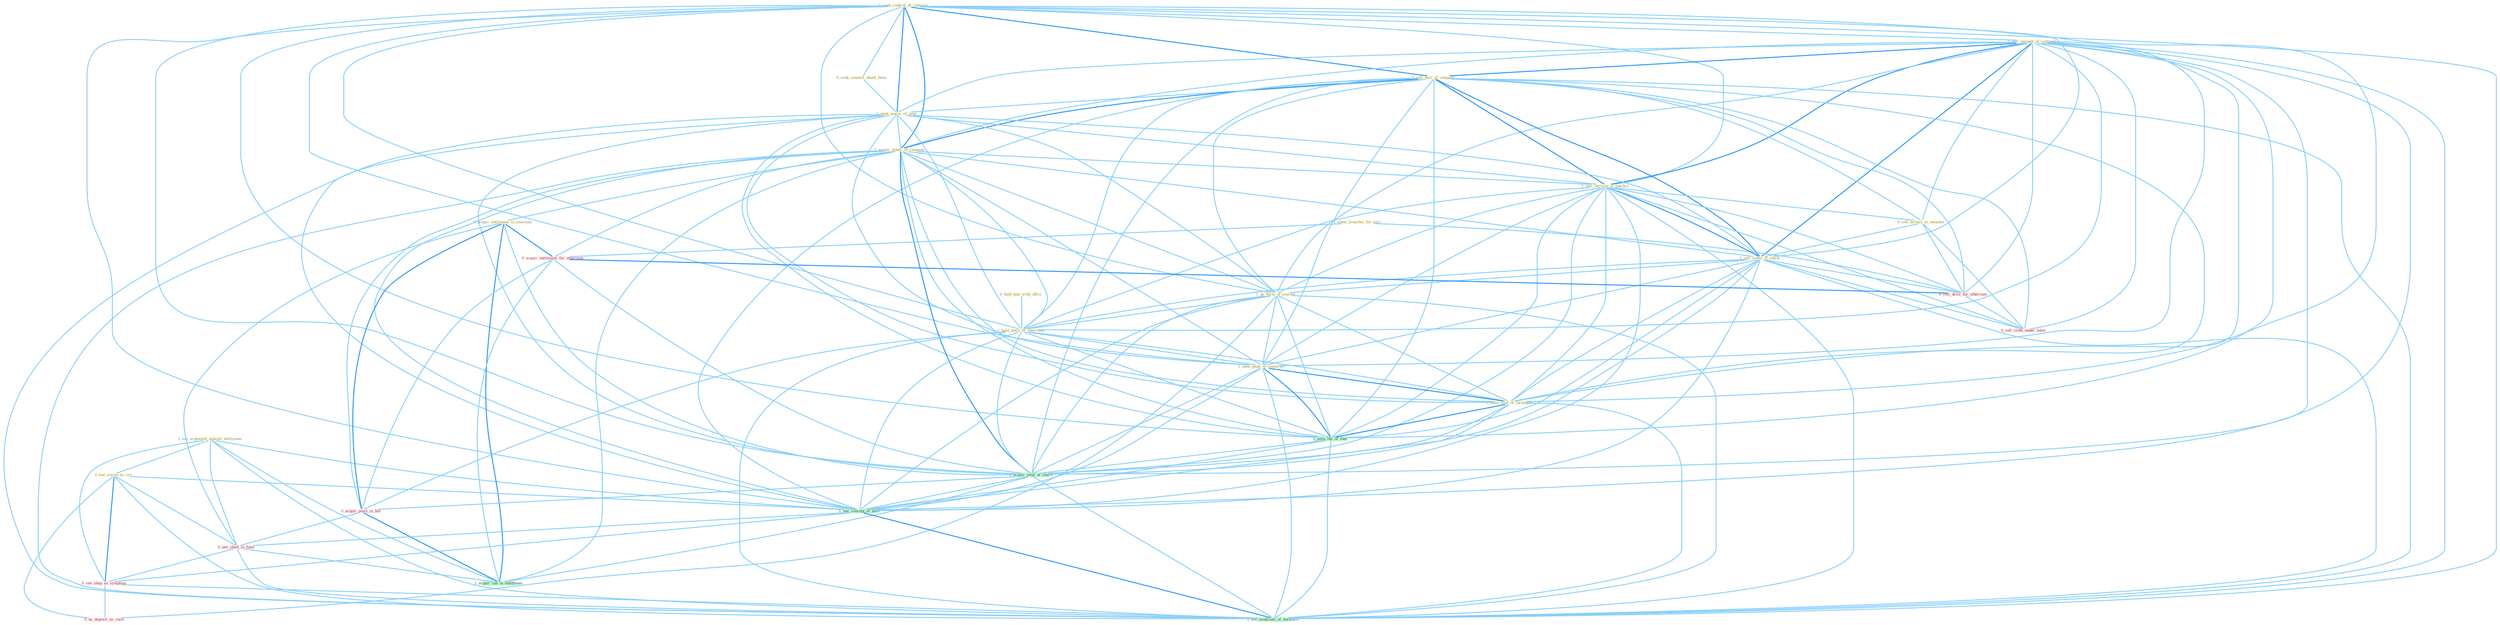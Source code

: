 Graph G{ 
    node
    [shape=polygon,style=filled,width=.5,height=.06,color="#BDFCC9",fixedsize=true,fontsize=4,
    fontcolor="#2f4f4f"];
    {node
    [color="#ffffe0", fontcolor="#8b7d6b"] "1_seek_control_of_compani " "1_sell_amount_of_contract " "1_sell_part_of_compani " "0_seek_counsel_about_them " "1_seek_major_of_seat " "1_acquir_hundr_of_compani " "1_seem_franchis_for_seri " "1_sell_version_of_machin " "0_sell_access_to_member " "1_sell_some_of_check " "0_hold_talk_with_offici " "1_us_form_of_journal " "1_see_argument_against_entitynam " "0_acquir_entitynam_in_yearnum " "1_hold_posit_of_chairman " "1_seen_peak_of_construct " "1_seen_case_of_incompet " "0_see_vision_as_cry "}
{node [color="#fff0f5", fontcolor="#b22222"] "0_acquir_entitynam_for_othernum " "0_sell_divis_for_othernum " "0_sell_cloth_under_label " "0_acquir_posit_in_bid " "0_see_chief_in_futur " "0_see_shop_as_symptom " "0_us_deposit_as_cach "}
edge [color="#B0E2FF"];

	"1_seek_control_of_compani " -- "1_sell_amount_of_contract " [w="1", color="#87cefa" ];
	"1_seek_control_of_compani " -- "1_sell_part_of_compani " [w="2", color="#1e90ff" , len=0.8];
	"1_seek_control_of_compani " -- "0_seek_counsel_about_them " [w="1", color="#87cefa" ];
	"1_seek_control_of_compani " -- "1_seek_major_of_seat " [w="2", color="#1e90ff" , len=0.8];
	"1_seek_control_of_compani " -- "1_acquir_hundr_of_compani " [w="2", color="#1e90ff" , len=0.8];
	"1_seek_control_of_compani " -- "1_sell_version_of_machin " [w="1", color="#87cefa" ];
	"1_seek_control_of_compani " -- "1_sell_some_of_check " [w="1", color="#87cefa" ];
	"1_seek_control_of_compani " -- "1_us_form_of_journal " [w="1", color="#87cefa" ];
	"1_seek_control_of_compani " -- "1_hold_posit_of_chairman " [w="1", color="#87cefa" ];
	"1_seek_control_of_compani " -- "1_seen_peak_of_construct " [w="1", color="#87cefa" ];
	"1_seek_control_of_compani " -- "1_seen_case_of_incompet " [w="1", color="#87cefa" ];
	"1_seek_control_of_compani " -- "1_seen_the_of_that " [w="1", color="#87cefa" ];
	"1_seek_control_of_compani " -- "1_acquir_total_of_share " [w="1", color="#87cefa" ];
	"1_seek_control_of_compani " -- "1_see_concept_of_both " [w="1", color="#87cefa" ];
	"1_seek_control_of_compani " -- "1_see_modicum_of_normalci " [w="1", color="#87cefa" ];
	"1_sell_amount_of_contract " -- "1_sell_part_of_compani " [w="2", color="#1e90ff" , len=0.8];
	"1_sell_amount_of_contract " -- "1_seek_major_of_seat " [w="1", color="#87cefa" ];
	"1_sell_amount_of_contract " -- "1_acquir_hundr_of_compani " [w="1", color="#87cefa" ];
	"1_sell_amount_of_contract " -- "1_sell_version_of_machin " [w="2", color="#1e90ff" , len=0.8];
	"1_sell_amount_of_contract " -- "0_sell_access_to_member " [w="1", color="#87cefa" ];
	"1_sell_amount_of_contract " -- "1_sell_some_of_check " [w="2", color="#1e90ff" , len=0.8];
	"1_sell_amount_of_contract " -- "1_us_form_of_journal " [w="1", color="#87cefa" ];
	"1_sell_amount_of_contract " -- "1_hold_posit_of_chairman " [w="1", color="#87cefa" ];
	"1_sell_amount_of_contract " -- "1_seen_peak_of_construct " [w="1", color="#87cefa" ];
	"1_sell_amount_of_contract " -- "1_seen_case_of_incompet " [w="1", color="#87cefa" ];
	"1_sell_amount_of_contract " -- "1_seen_the_of_that " [w="1", color="#87cefa" ];
	"1_sell_amount_of_contract " -- "0_sell_divis_for_othernum " [w="1", color="#87cefa" ];
	"1_sell_amount_of_contract " -- "1_acquir_total_of_share " [w="1", color="#87cefa" ];
	"1_sell_amount_of_contract " -- "0_sell_cloth_under_label " [w="1", color="#87cefa" ];
	"1_sell_amount_of_contract " -- "1_see_concept_of_both " [w="1", color="#87cefa" ];
	"1_sell_amount_of_contract " -- "1_see_modicum_of_normalci " [w="1", color="#87cefa" ];
	"1_sell_part_of_compani " -- "1_seek_major_of_seat " [w="1", color="#87cefa" ];
	"1_sell_part_of_compani " -- "1_acquir_hundr_of_compani " [w="2", color="#1e90ff" , len=0.8];
	"1_sell_part_of_compani " -- "1_sell_version_of_machin " [w="2", color="#1e90ff" , len=0.8];
	"1_sell_part_of_compani " -- "0_sell_access_to_member " [w="1", color="#87cefa" ];
	"1_sell_part_of_compani " -- "1_sell_some_of_check " [w="2", color="#1e90ff" , len=0.8];
	"1_sell_part_of_compani " -- "1_us_form_of_journal " [w="1", color="#87cefa" ];
	"1_sell_part_of_compani " -- "1_hold_posit_of_chairman " [w="1", color="#87cefa" ];
	"1_sell_part_of_compani " -- "1_seen_peak_of_construct " [w="1", color="#87cefa" ];
	"1_sell_part_of_compani " -- "1_seen_case_of_incompet " [w="1", color="#87cefa" ];
	"1_sell_part_of_compani " -- "1_seen_the_of_that " [w="1", color="#87cefa" ];
	"1_sell_part_of_compani " -- "0_sell_divis_for_othernum " [w="1", color="#87cefa" ];
	"1_sell_part_of_compani " -- "1_acquir_total_of_share " [w="1", color="#87cefa" ];
	"1_sell_part_of_compani " -- "0_sell_cloth_under_label " [w="1", color="#87cefa" ];
	"1_sell_part_of_compani " -- "1_see_concept_of_both " [w="1", color="#87cefa" ];
	"1_sell_part_of_compani " -- "1_see_modicum_of_normalci " [w="1", color="#87cefa" ];
	"0_seek_counsel_about_them " -- "1_seek_major_of_seat " [w="1", color="#87cefa" ];
	"1_seek_major_of_seat " -- "1_acquir_hundr_of_compani " [w="1", color="#87cefa" ];
	"1_seek_major_of_seat " -- "1_sell_version_of_machin " [w="1", color="#87cefa" ];
	"1_seek_major_of_seat " -- "1_sell_some_of_check " [w="1", color="#87cefa" ];
	"1_seek_major_of_seat " -- "1_us_form_of_journal " [w="1", color="#87cefa" ];
	"1_seek_major_of_seat " -- "1_hold_posit_of_chairman " [w="1", color="#87cefa" ];
	"1_seek_major_of_seat " -- "1_seen_peak_of_construct " [w="1", color="#87cefa" ];
	"1_seek_major_of_seat " -- "1_seen_case_of_incompet " [w="1", color="#87cefa" ];
	"1_seek_major_of_seat " -- "1_seen_the_of_that " [w="1", color="#87cefa" ];
	"1_seek_major_of_seat " -- "1_acquir_total_of_share " [w="1", color="#87cefa" ];
	"1_seek_major_of_seat " -- "1_see_concept_of_both " [w="1", color="#87cefa" ];
	"1_seek_major_of_seat " -- "1_see_modicum_of_normalci " [w="1", color="#87cefa" ];
	"1_acquir_hundr_of_compani " -- "1_sell_version_of_machin " [w="1", color="#87cefa" ];
	"1_acquir_hundr_of_compani " -- "1_sell_some_of_check " [w="1", color="#87cefa" ];
	"1_acquir_hundr_of_compani " -- "1_us_form_of_journal " [w="1", color="#87cefa" ];
	"1_acquir_hundr_of_compani " -- "0_acquir_entitynam_in_yearnum " [w="1", color="#87cefa" ];
	"1_acquir_hundr_of_compani " -- "1_hold_posit_of_chairman " [w="1", color="#87cefa" ];
	"1_acquir_hundr_of_compani " -- "1_seen_peak_of_construct " [w="1", color="#87cefa" ];
	"1_acquir_hundr_of_compani " -- "1_seen_case_of_incompet " [w="1", color="#87cefa" ];
	"1_acquir_hundr_of_compani " -- "0_acquir_entitynam_for_othernum " [w="1", color="#87cefa" ];
	"1_acquir_hundr_of_compani " -- "1_seen_the_of_that " [w="1", color="#87cefa" ];
	"1_acquir_hundr_of_compani " -- "1_acquir_total_of_share " [w="2", color="#1e90ff" , len=0.8];
	"1_acquir_hundr_of_compani " -- "0_acquir_posit_in_bid " [w="1", color="#87cefa" ];
	"1_acquir_hundr_of_compani " -- "1_see_concept_of_both " [w="1", color="#87cefa" ];
	"1_acquir_hundr_of_compani " -- "1_acquir_lab_in_entitynam " [w="1", color="#87cefa" ];
	"1_acquir_hundr_of_compani " -- "1_see_modicum_of_normalci " [w="1", color="#87cefa" ];
	"1_seem_franchis_for_seri " -- "0_acquir_entitynam_for_othernum " [w="1", color="#87cefa" ];
	"1_seem_franchis_for_seri " -- "0_sell_divis_for_othernum " [w="1", color="#87cefa" ];
	"1_sell_version_of_machin " -- "0_sell_access_to_member " [w="1", color="#87cefa" ];
	"1_sell_version_of_machin " -- "1_sell_some_of_check " [w="2", color="#1e90ff" , len=0.8];
	"1_sell_version_of_machin " -- "1_us_form_of_journal " [w="1", color="#87cefa" ];
	"1_sell_version_of_machin " -- "1_hold_posit_of_chairman " [w="1", color="#87cefa" ];
	"1_sell_version_of_machin " -- "1_seen_peak_of_construct " [w="1", color="#87cefa" ];
	"1_sell_version_of_machin " -- "1_seen_case_of_incompet " [w="1", color="#87cefa" ];
	"1_sell_version_of_machin " -- "1_seen_the_of_that " [w="1", color="#87cefa" ];
	"1_sell_version_of_machin " -- "0_sell_divis_for_othernum " [w="1", color="#87cefa" ];
	"1_sell_version_of_machin " -- "1_acquir_total_of_share " [w="1", color="#87cefa" ];
	"1_sell_version_of_machin " -- "0_sell_cloth_under_label " [w="1", color="#87cefa" ];
	"1_sell_version_of_machin " -- "1_see_concept_of_both " [w="1", color="#87cefa" ];
	"1_sell_version_of_machin " -- "1_see_modicum_of_normalci " [w="1", color="#87cefa" ];
	"0_sell_access_to_member " -- "1_sell_some_of_check " [w="1", color="#87cefa" ];
	"0_sell_access_to_member " -- "0_sell_divis_for_othernum " [w="1", color="#87cefa" ];
	"0_sell_access_to_member " -- "0_sell_cloth_under_label " [w="1", color="#87cefa" ];
	"1_sell_some_of_check " -- "1_us_form_of_journal " [w="1", color="#87cefa" ];
	"1_sell_some_of_check " -- "1_hold_posit_of_chairman " [w="1", color="#87cefa" ];
	"1_sell_some_of_check " -- "1_seen_peak_of_construct " [w="1", color="#87cefa" ];
	"1_sell_some_of_check " -- "1_seen_case_of_incompet " [w="1", color="#87cefa" ];
	"1_sell_some_of_check " -- "1_seen_the_of_that " [w="1", color="#87cefa" ];
	"1_sell_some_of_check " -- "0_sell_divis_for_othernum " [w="1", color="#87cefa" ];
	"1_sell_some_of_check " -- "1_acquir_total_of_share " [w="1", color="#87cefa" ];
	"1_sell_some_of_check " -- "0_sell_cloth_under_label " [w="1", color="#87cefa" ];
	"1_sell_some_of_check " -- "1_see_concept_of_both " [w="1", color="#87cefa" ];
	"1_sell_some_of_check " -- "1_see_modicum_of_normalci " [w="1", color="#87cefa" ];
	"0_hold_talk_with_offici " -- "1_hold_posit_of_chairman " [w="1", color="#87cefa" ];
	"1_us_form_of_journal " -- "1_hold_posit_of_chairman " [w="1", color="#87cefa" ];
	"1_us_form_of_journal " -- "1_seen_peak_of_construct " [w="1", color="#87cefa" ];
	"1_us_form_of_journal " -- "1_seen_case_of_incompet " [w="1", color="#87cefa" ];
	"1_us_form_of_journal " -- "1_seen_the_of_that " [w="1", color="#87cefa" ];
	"1_us_form_of_journal " -- "1_acquir_total_of_share " [w="1", color="#87cefa" ];
	"1_us_form_of_journal " -- "1_see_concept_of_both " [w="1", color="#87cefa" ];
	"1_us_form_of_journal " -- "0_us_deposit_as_cach " [w="1", color="#87cefa" ];
	"1_us_form_of_journal " -- "1_see_modicum_of_normalci " [w="1", color="#87cefa" ];
	"1_see_argument_against_entitynam " -- "0_see_vision_as_cry " [w="1", color="#87cefa" ];
	"1_see_argument_against_entitynam " -- "1_see_concept_of_both " [w="1", color="#87cefa" ];
	"1_see_argument_against_entitynam " -- "0_see_chief_in_futur " [w="1", color="#87cefa" ];
	"1_see_argument_against_entitynam " -- "0_see_shop_as_symptom " [w="1", color="#87cefa" ];
	"1_see_argument_against_entitynam " -- "1_acquir_lab_in_entitynam " [w="1", color="#87cefa" ];
	"1_see_argument_against_entitynam " -- "1_see_modicum_of_normalci " [w="1", color="#87cefa" ];
	"0_acquir_entitynam_in_yearnum " -- "0_acquir_entitynam_for_othernum " [w="2", color="#1e90ff" , len=0.8];
	"0_acquir_entitynam_in_yearnum " -- "1_acquir_total_of_share " [w="1", color="#87cefa" ];
	"0_acquir_entitynam_in_yearnum " -- "0_acquir_posit_in_bid " [w="2", color="#1e90ff" , len=0.8];
	"0_acquir_entitynam_in_yearnum " -- "0_see_chief_in_futur " [w="1", color="#87cefa" ];
	"0_acquir_entitynam_in_yearnum " -- "1_acquir_lab_in_entitynam " [w="2", color="#1e90ff" , len=0.8];
	"1_hold_posit_of_chairman " -- "1_seen_peak_of_construct " [w="1", color="#87cefa" ];
	"1_hold_posit_of_chairman " -- "1_seen_case_of_incompet " [w="1", color="#87cefa" ];
	"1_hold_posit_of_chairman " -- "1_seen_the_of_that " [w="1", color="#87cefa" ];
	"1_hold_posit_of_chairman " -- "1_acquir_total_of_share " [w="1", color="#87cefa" ];
	"1_hold_posit_of_chairman " -- "0_acquir_posit_in_bid " [w="1", color="#87cefa" ];
	"1_hold_posit_of_chairman " -- "1_see_concept_of_both " [w="1", color="#87cefa" ];
	"1_hold_posit_of_chairman " -- "1_see_modicum_of_normalci " [w="1", color="#87cefa" ];
	"1_seen_peak_of_construct " -- "1_seen_case_of_incompet " [w="2", color="#1e90ff" , len=0.8];
	"1_seen_peak_of_construct " -- "1_seen_the_of_that " [w="2", color="#1e90ff" , len=0.8];
	"1_seen_peak_of_construct " -- "1_acquir_total_of_share " [w="1", color="#87cefa" ];
	"1_seen_peak_of_construct " -- "1_see_concept_of_both " [w="1", color="#87cefa" ];
	"1_seen_peak_of_construct " -- "1_see_modicum_of_normalci " [w="1", color="#87cefa" ];
	"1_seen_case_of_incompet " -- "1_seen_the_of_that " [w="2", color="#1e90ff" , len=0.8];
	"1_seen_case_of_incompet " -- "1_acquir_total_of_share " [w="1", color="#87cefa" ];
	"1_seen_case_of_incompet " -- "1_see_concept_of_both " [w="1", color="#87cefa" ];
	"1_seen_case_of_incompet " -- "1_see_modicum_of_normalci " [w="1", color="#87cefa" ];
	"0_see_vision_as_cry " -- "1_see_concept_of_both " [w="1", color="#87cefa" ];
	"0_see_vision_as_cry " -- "0_see_chief_in_futur " [w="1", color="#87cefa" ];
	"0_see_vision_as_cry " -- "0_see_shop_as_symptom " [w="2", color="#1e90ff" , len=0.8];
	"0_see_vision_as_cry " -- "0_us_deposit_as_cach " [w="1", color="#87cefa" ];
	"0_see_vision_as_cry " -- "1_see_modicum_of_normalci " [w="1", color="#87cefa" ];
	"0_acquir_entitynam_for_othernum " -- "0_sell_divis_for_othernum " [w="2", color="#1e90ff" , len=0.8];
	"0_acquir_entitynam_for_othernum " -- "1_acquir_total_of_share " [w="1", color="#87cefa" ];
	"0_acquir_entitynam_for_othernum " -- "0_acquir_posit_in_bid " [w="1", color="#87cefa" ];
	"0_acquir_entitynam_for_othernum " -- "1_acquir_lab_in_entitynam " [w="1", color="#87cefa" ];
	"1_seen_the_of_that " -- "1_acquir_total_of_share " [w="1", color="#87cefa" ];
	"1_seen_the_of_that " -- "1_see_concept_of_both " [w="1", color="#87cefa" ];
	"1_seen_the_of_that " -- "1_see_modicum_of_normalci " [w="1", color="#87cefa" ];
	"0_sell_divis_for_othernum " -- "0_sell_cloth_under_label " [w="1", color="#87cefa" ];
	"1_acquir_total_of_share " -- "0_acquir_posit_in_bid " [w="1", color="#87cefa" ];
	"1_acquir_total_of_share " -- "1_see_concept_of_both " [w="1", color="#87cefa" ];
	"1_acquir_total_of_share " -- "1_acquir_lab_in_entitynam " [w="1", color="#87cefa" ];
	"1_acquir_total_of_share " -- "1_see_modicum_of_normalci " [w="1", color="#87cefa" ];
	"0_acquir_posit_in_bid " -- "0_see_chief_in_futur " [w="1", color="#87cefa" ];
	"0_acquir_posit_in_bid " -- "1_acquir_lab_in_entitynam " [w="2", color="#1e90ff" , len=0.8];
	"1_see_concept_of_both " -- "0_see_chief_in_futur " [w="1", color="#87cefa" ];
	"1_see_concept_of_both " -- "0_see_shop_as_symptom " [w="1", color="#87cefa" ];
	"1_see_concept_of_both " -- "1_see_modicum_of_normalci " [w="2", color="#1e90ff" , len=0.8];
	"0_see_chief_in_futur " -- "0_see_shop_as_symptom " [w="1", color="#87cefa" ];
	"0_see_chief_in_futur " -- "1_acquir_lab_in_entitynam " [w="1", color="#87cefa" ];
	"0_see_chief_in_futur " -- "1_see_modicum_of_normalci " [w="1", color="#87cefa" ];
	"0_see_shop_as_symptom " -- "0_us_deposit_as_cach " [w="1", color="#87cefa" ];
	"0_see_shop_as_symptom " -- "1_see_modicum_of_normalci " [w="1", color="#87cefa" ];
}